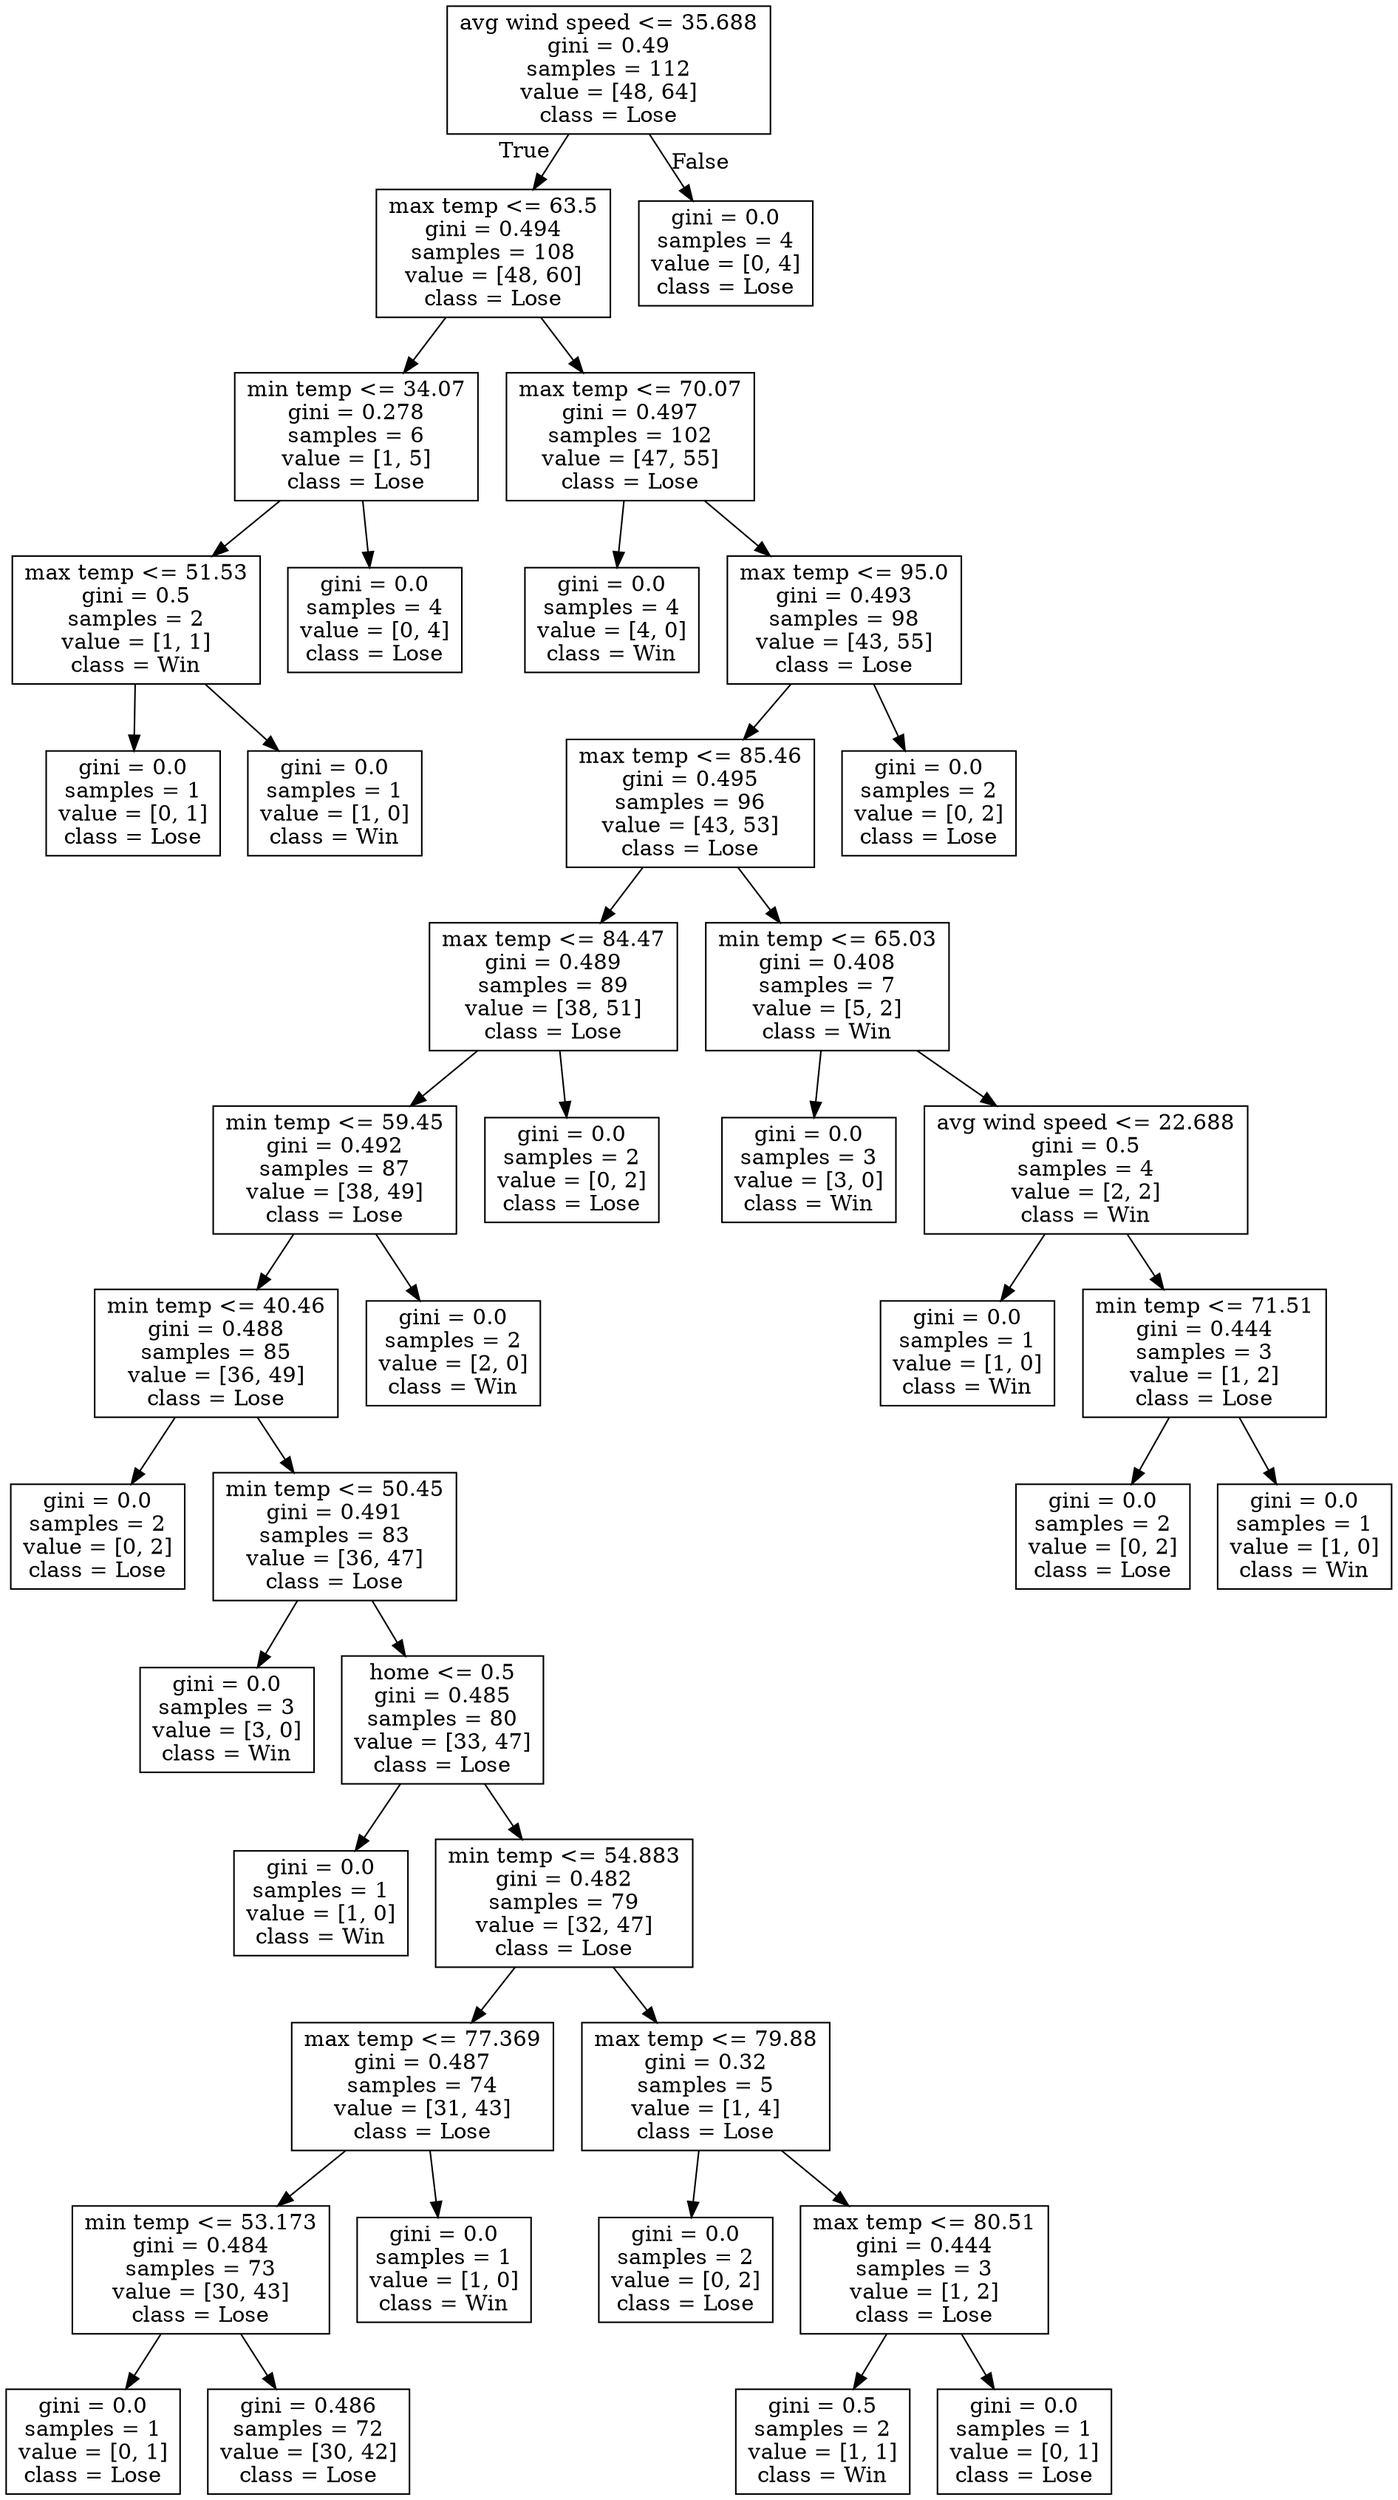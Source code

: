 digraph Tree {
node [shape=box] ;
0 [label="avg wind speed <= 35.688\ngini = 0.49\nsamples = 112\nvalue = [48, 64]\nclass = Lose"] ;
1 [label="max temp <= 63.5\ngini = 0.494\nsamples = 108\nvalue = [48, 60]\nclass = Lose"] ;
0 -> 1 [labeldistance=2.5, labelangle=45, headlabel="True"] ;
2 [label="min temp <= 34.07\ngini = 0.278\nsamples = 6\nvalue = [1, 5]\nclass = Lose"] ;
1 -> 2 ;
3 [label="max temp <= 51.53\ngini = 0.5\nsamples = 2\nvalue = [1, 1]\nclass = Win"] ;
2 -> 3 ;
4 [label="gini = 0.0\nsamples = 1\nvalue = [0, 1]\nclass = Lose"] ;
3 -> 4 ;
5 [label="gini = 0.0\nsamples = 1\nvalue = [1, 0]\nclass = Win"] ;
3 -> 5 ;
6 [label="gini = 0.0\nsamples = 4\nvalue = [0, 4]\nclass = Lose"] ;
2 -> 6 ;
7 [label="max temp <= 70.07\ngini = 0.497\nsamples = 102\nvalue = [47, 55]\nclass = Lose"] ;
1 -> 7 ;
8 [label="gini = 0.0\nsamples = 4\nvalue = [4, 0]\nclass = Win"] ;
7 -> 8 ;
9 [label="max temp <= 95.0\ngini = 0.493\nsamples = 98\nvalue = [43, 55]\nclass = Lose"] ;
7 -> 9 ;
10 [label="max temp <= 85.46\ngini = 0.495\nsamples = 96\nvalue = [43, 53]\nclass = Lose"] ;
9 -> 10 ;
11 [label="max temp <= 84.47\ngini = 0.489\nsamples = 89\nvalue = [38, 51]\nclass = Lose"] ;
10 -> 11 ;
12 [label="min temp <= 59.45\ngini = 0.492\nsamples = 87\nvalue = [38, 49]\nclass = Lose"] ;
11 -> 12 ;
13 [label="min temp <= 40.46\ngini = 0.488\nsamples = 85\nvalue = [36, 49]\nclass = Lose"] ;
12 -> 13 ;
14 [label="gini = 0.0\nsamples = 2\nvalue = [0, 2]\nclass = Lose"] ;
13 -> 14 ;
15 [label="min temp <= 50.45\ngini = 0.491\nsamples = 83\nvalue = [36, 47]\nclass = Lose"] ;
13 -> 15 ;
16 [label="gini = 0.0\nsamples = 3\nvalue = [3, 0]\nclass = Win"] ;
15 -> 16 ;
17 [label="home <= 0.5\ngini = 0.485\nsamples = 80\nvalue = [33, 47]\nclass = Lose"] ;
15 -> 17 ;
18 [label="gini = 0.0\nsamples = 1\nvalue = [1, 0]\nclass = Win"] ;
17 -> 18 ;
19 [label="min temp <= 54.883\ngini = 0.482\nsamples = 79\nvalue = [32, 47]\nclass = Lose"] ;
17 -> 19 ;
20 [label="max temp <= 77.369\ngini = 0.487\nsamples = 74\nvalue = [31, 43]\nclass = Lose"] ;
19 -> 20 ;
21 [label="min temp <= 53.173\ngini = 0.484\nsamples = 73\nvalue = [30, 43]\nclass = Lose"] ;
20 -> 21 ;
22 [label="gini = 0.0\nsamples = 1\nvalue = [0, 1]\nclass = Lose"] ;
21 -> 22 ;
23 [label="gini = 0.486\nsamples = 72\nvalue = [30, 42]\nclass = Lose"] ;
21 -> 23 ;
24 [label="gini = 0.0\nsamples = 1\nvalue = [1, 0]\nclass = Win"] ;
20 -> 24 ;
25 [label="max temp <= 79.88\ngini = 0.32\nsamples = 5\nvalue = [1, 4]\nclass = Lose"] ;
19 -> 25 ;
26 [label="gini = 0.0\nsamples = 2\nvalue = [0, 2]\nclass = Lose"] ;
25 -> 26 ;
27 [label="max temp <= 80.51\ngini = 0.444\nsamples = 3\nvalue = [1, 2]\nclass = Lose"] ;
25 -> 27 ;
28 [label="gini = 0.5\nsamples = 2\nvalue = [1, 1]\nclass = Win"] ;
27 -> 28 ;
29 [label="gini = 0.0\nsamples = 1\nvalue = [0, 1]\nclass = Lose"] ;
27 -> 29 ;
30 [label="gini = 0.0\nsamples = 2\nvalue = [2, 0]\nclass = Win"] ;
12 -> 30 ;
31 [label="gini = 0.0\nsamples = 2\nvalue = [0, 2]\nclass = Lose"] ;
11 -> 31 ;
32 [label="min temp <= 65.03\ngini = 0.408\nsamples = 7\nvalue = [5, 2]\nclass = Win"] ;
10 -> 32 ;
33 [label="gini = 0.0\nsamples = 3\nvalue = [3, 0]\nclass = Win"] ;
32 -> 33 ;
34 [label="avg wind speed <= 22.688\ngini = 0.5\nsamples = 4\nvalue = [2, 2]\nclass = Win"] ;
32 -> 34 ;
35 [label="gini = 0.0\nsamples = 1\nvalue = [1, 0]\nclass = Win"] ;
34 -> 35 ;
36 [label="min temp <= 71.51\ngini = 0.444\nsamples = 3\nvalue = [1, 2]\nclass = Lose"] ;
34 -> 36 ;
37 [label="gini = 0.0\nsamples = 2\nvalue = [0, 2]\nclass = Lose"] ;
36 -> 37 ;
38 [label="gini = 0.0\nsamples = 1\nvalue = [1, 0]\nclass = Win"] ;
36 -> 38 ;
39 [label="gini = 0.0\nsamples = 2\nvalue = [0, 2]\nclass = Lose"] ;
9 -> 39 ;
40 [label="gini = 0.0\nsamples = 4\nvalue = [0, 4]\nclass = Lose"] ;
0 -> 40 [labeldistance=2.5, labelangle=-45, headlabel="False"] ;
}